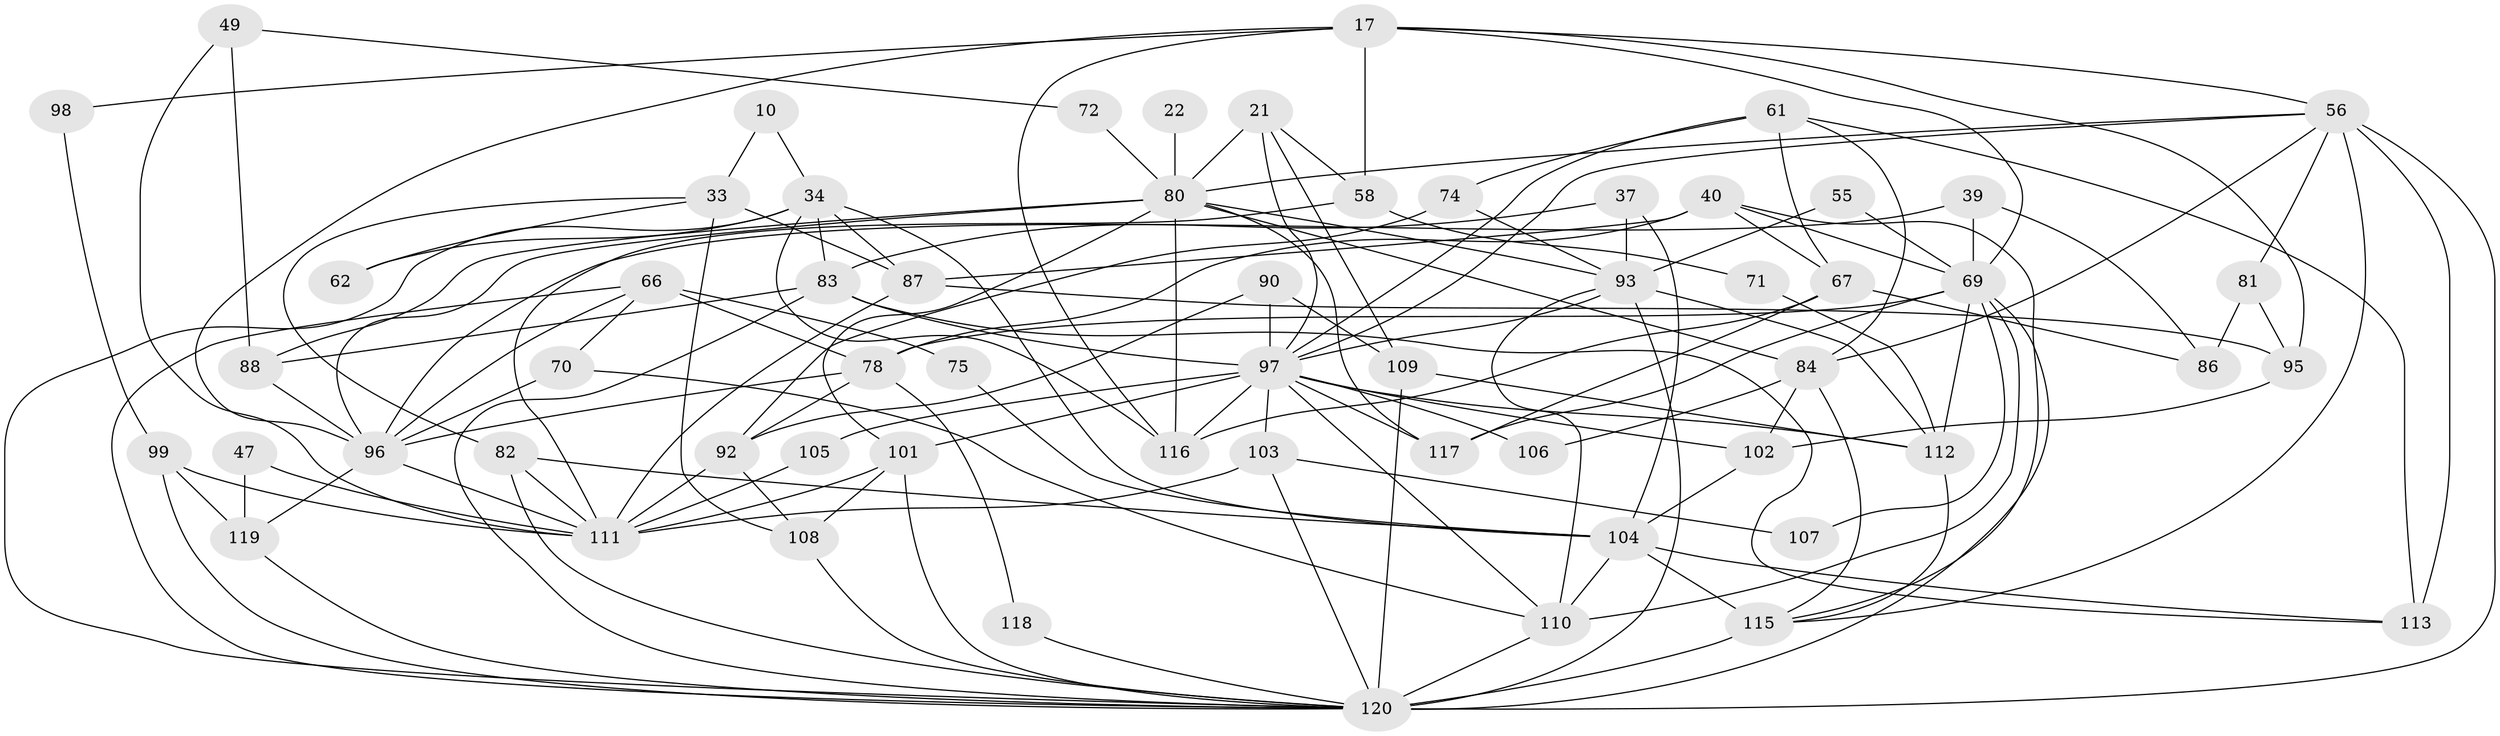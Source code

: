 // original degree distribution, {5: 0.20833333333333334, 4: 0.275, 3: 0.25, 2: 0.14166666666666666, 6: 0.058333333333333334, 7: 0.058333333333333334, 8: 0.008333333333333333}
// Generated by graph-tools (version 1.1) at 2025/51/03/09/25 04:51:11]
// undirected, 60 vertices, 146 edges
graph export_dot {
graph [start="1"]
  node [color=gray90,style=filled];
  10;
  17;
  21;
  22;
  33;
  34 [super="+6"];
  37;
  39;
  40 [super="+13"];
  47;
  49 [super="+18"];
  55;
  56 [super="+41"];
  58 [super="+9"];
  61 [super="+60"];
  62;
  66 [super="+65"];
  67;
  69 [super="+12+31+36"];
  70;
  71;
  72;
  74;
  75;
  78 [super="+45"];
  80 [super="+11+46+57"];
  81;
  82;
  83 [super="+77"];
  84 [super="+52"];
  86;
  87;
  88 [super="+42"];
  90;
  92;
  93 [super="+14+53"];
  95;
  96 [super="+63+43"];
  97 [super="+76"];
  98;
  99;
  101 [super="+94"];
  102;
  103;
  104 [super="+27+68"];
  105;
  106;
  107;
  108;
  109 [super="+79"];
  110 [super="+4"];
  111 [super="+25+48+89"];
  112 [super="+85"];
  113 [super="+100"];
  115 [super="+51+59+114"];
  116 [super="+50"];
  117 [super="+64"];
  118;
  119 [super="+73"];
  120 [super="+26+91+38+32"];
  10 -- 33;
  10 -- 34;
  17 -- 96;
  17 -- 58 [weight=2];
  17 -- 95;
  17 -- 98;
  17 -- 56;
  17 -- 69;
  17 -- 116;
  21 -- 80 [weight=2];
  21 -- 109;
  21 -- 58;
  21 -- 97;
  22 -- 80 [weight=2];
  33 -- 87;
  33 -- 82;
  33 -- 62;
  33 -- 108;
  34 -- 87;
  34 -- 62;
  34 -- 83;
  34 -- 104 [weight=2];
  34 -- 116;
  34 -- 120;
  37 -- 93;
  37 -- 104;
  37 -- 83;
  39 -- 86;
  39 -- 69;
  39 -- 96;
  40 -- 67 [weight=2];
  40 -- 87;
  40 -- 78 [weight=2];
  40 -- 69;
  40 -- 115;
  47 -- 119;
  47 -- 111;
  49 -- 88 [weight=2];
  49 -- 111;
  49 -- 72;
  55 -- 93;
  55 -- 69;
  56 -- 113 [weight=3];
  56 -- 81;
  56 -- 80;
  56 -- 97 [weight=2];
  56 -- 115;
  56 -- 84;
  56 -- 120 [weight=2];
  58 -- 71;
  58 -- 111;
  61 -- 74;
  61 -- 97;
  61 -- 113;
  61 -- 67;
  61 -- 84;
  66 -- 78;
  66 -- 96;
  66 -- 70;
  66 -- 120;
  66 -- 75;
  67 -- 117;
  67 -- 86;
  67 -- 116;
  69 -- 107;
  69 -- 112;
  69 -- 110 [weight=2];
  69 -- 78;
  69 -- 120;
  69 -- 117;
  70 -- 110;
  70 -- 96;
  71 -- 112;
  72 -- 80 [weight=2];
  74 -- 92;
  74 -- 93;
  75 -- 104;
  78 -- 92;
  78 -- 118;
  78 -- 96;
  80 -- 96;
  80 -- 101 [weight=2];
  80 -- 93 [weight=2];
  80 -- 116;
  80 -- 88 [weight=2];
  80 -- 84;
  80 -- 117;
  81 -- 95;
  81 -- 86;
  82 -- 111;
  82 -- 120;
  82 -- 104;
  83 -- 88;
  83 -- 120 [weight=2];
  83 -- 113;
  83 -- 97;
  84 -- 102;
  84 -- 106;
  84 -- 115 [weight=2];
  87 -- 95;
  87 -- 111;
  88 -- 96 [weight=2];
  90 -- 109;
  90 -- 92;
  90 -- 97;
  92 -- 108;
  92 -- 111;
  93 -- 112 [weight=2];
  93 -- 110 [weight=2];
  93 -- 97;
  93 -- 120 [weight=2];
  95 -- 102;
  96 -- 119;
  96 -- 111;
  97 -- 110 [weight=2];
  97 -- 116;
  97 -- 117;
  97 -- 101 [weight=2];
  97 -- 102;
  97 -- 103 [weight=2];
  97 -- 105;
  97 -- 106;
  97 -- 112 [weight=2];
  98 -- 99;
  99 -- 119 [weight=2];
  99 -- 111;
  99 -- 120;
  101 -- 108;
  101 -- 111;
  101 -- 120;
  102 -- 104;
  103 -- 107;
  103 -- 111;
  103 -- 120;
  104 -- 115 [weight=2];
  104 -- 110;
  104 -- 113;
  105 -- 111 [weight=2];
  108 -- 120;
  109 -- 112 [weight=2];
  109 -- 120 [weight=2];
  110 -- 120;
  112 -- 115;
  115 -- 120 [weight=4];
  118 -- 120;
  119 -- 120;
}
